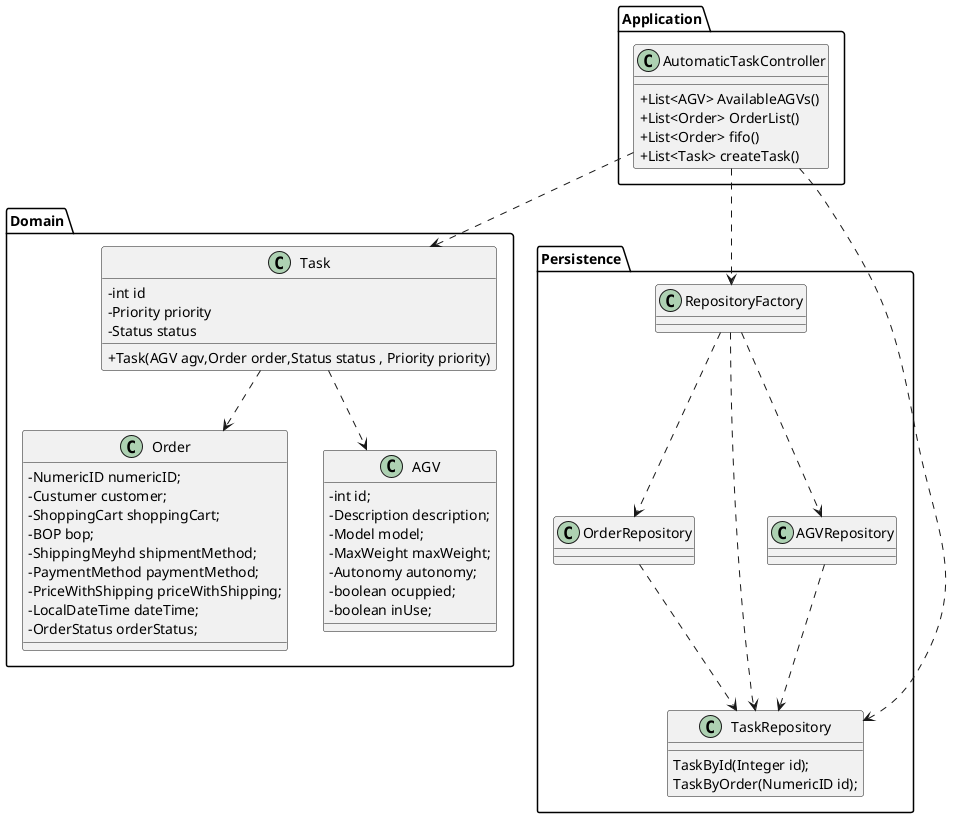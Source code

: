 @startuml
skinparam classAttributeIconSize 0




Package Application{

class AutomaticTaskController {
+List<AGV> AvailableAGVs()
+List<Order> OrderList()
+List<Order> fifo()
+List<Task> createTask()

}
}

Package Domain{

class Order {
   -NumericID numericID;
    -Custumer customer;
    -ShoppingCart shoppingCart;
    -BOP bop;
    -ShippingMeyhd shipmentMethod;
    -PaymentMethod paymentMethod;
    -PriceWithShipping priceWithShipping;
    -LocalDateTime dateTime;
    -OrderStatus orderStatus;

}

class Task{
 -int id
  -Priority priority
 -Status status
 +Task(AGV agv,Order order,Status status , Priority priority)
}

class AGV{
     -int id;
     -Description description;
     -Model model;
     -MaxWeight maxWeight;
     -Autonomy autonomy;
     -boolean ocuppied;
     -boolean inUse;
}
}


Package Persistence{
class RepositoryFactory{

}

class OrderRepository{

}
class TaskRepository{
TaskById(Integer id);
TaskByOrder(NumericID id);

}
class AGVRepository{

}


}


AutomaticTaskController ..> Task
AutomaticTaskController ..> TaskRepository
AutomaticTaskController ..> RepositoryFactory
RepositoryFactory ..> OrderRepository
RepositoryFactory ..> TaskRepository
RepositoryFactory ..> AGVRepository
OrderRepository ..> TaskRepository
AGVRepository ..> TaskRepository
Task ..> Order
Task ..> AGV



@enduml